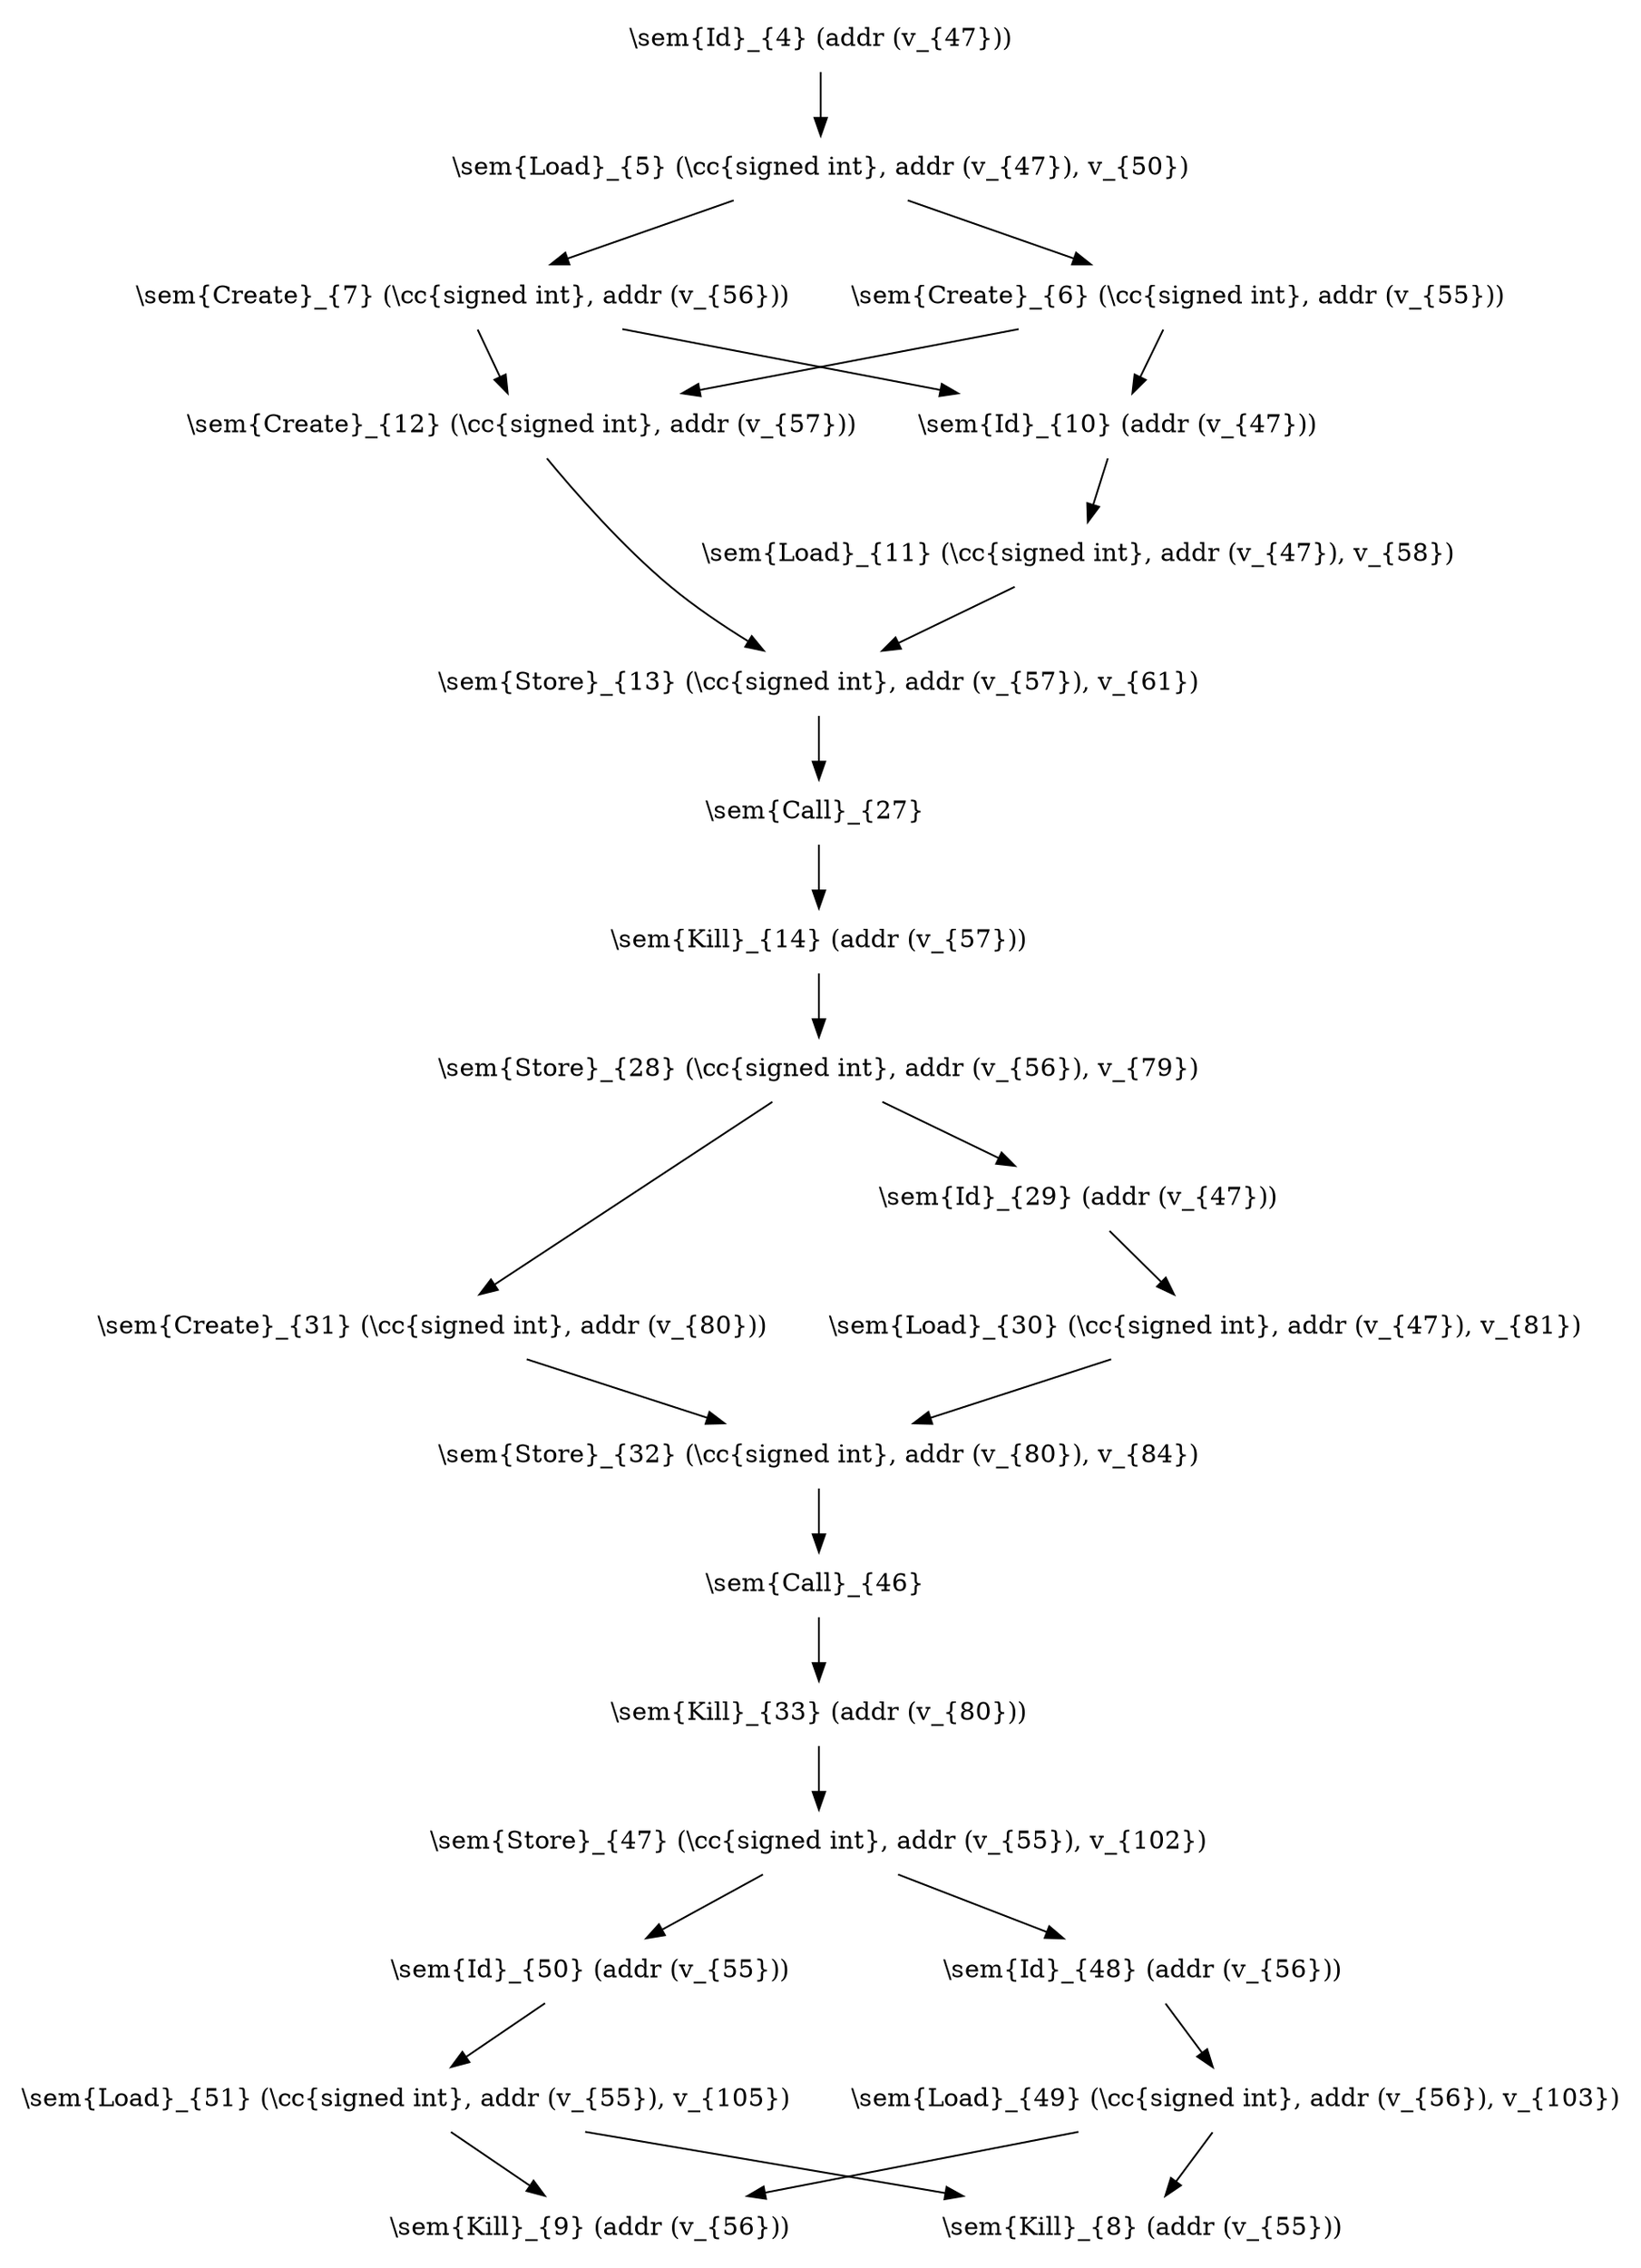 digraph G {d2tdocpreamble="\newcommand{\sem}[1]{\small{\textsf{#1}}}\newcommand{\cc}[1]{\text{\footnotesize\ttfamily{#1}}}"; node [shape=none]; v2_51 [label="\\sem{Load}_{51} (\\cc{signed int}, addr (v_{55}), v_{105})"]; v2_50 [label="\\sem{Id}_{50} (addr (v_{55}))"]; v2_49 [label="\\sem{Load}_{49} (\\cc{signed int}, addr (v_{56}), v_{103})"]; v2_48 [label="\\sem{Id}_{48} (addr (v_{56}))"]; v2_47 [label="\\sem{Store}_{47} (\\cc{signed int}, addr (v_{55}), v_{102})"]; v2_46 [label="\\sem{Call}_{46} "]; v2_33 [label="\\sem{Kill}_{33} (addr (v_{80}))"]; v2_32 [label="\\sem{Store}_{32} (\\cc{signed int}, addr (v_{80}), v_{84})"]; v2_31 [label="\\sem{Create}_{31} (\\cc{signed int}, addr (v_{80}))"]; v2_30 [label="\\sem{Load}_{30} (\\cc{signed int}, addr (v_{47}), v_{81})"]; v2_29 [label="\\sem{Id}_{29} (addr (v_{47}))"]; v2_28 [label="\\sem{Store}_{28} (\\cc{signed int}, addr (v_{56}), v_{79})"]; v2_27 [label="\\sem{Call}_{27} "]; v2_14 [label="\\sem{Kill}_{14} (addr (v_{57}))"]; v2_13 [label="\\sem{Store}_{13} (\\cc{signed int}, addr (v_{57}), v_{61})"]; v2_12 [label="\\sem{Create}_{12} (\\cc{signed int}, addr (v_{57}))"]; v2_11 [label="\\sem{Load}_{11} (\\cc{signed int}, addr (v_{47}), v_{58})"]; v2_10 [label="\\sem{Id}_{10} (addr (v_{47}))"]; v2_9 [label="\\sem{Kill}_{9} (addr (v_{56}))"]; v2_8 [label="\\sem{Kill}_{8} (addr (v_{55}))"]; v2_7 [label="\\sem{Create}_{7} (\\cc{signed int}, addr (v_{56}))"]; v2_6 [label="\\sem{Create}_{6} (\\cc{signed int}, addr (v_{55}))"]; v2_5 [label="\\sem{Load}_{5} (\\cc{signed int}, addr (v_{47}), v_{50})"]; v2_4 [label="\\sem{Id}_{4} (addr (v_{47}))"]; v2_51 -> v2_9; v2_51 -> v2_8; v2_50 -> v2_51; v2_49 -> v2_9; v2_49 -> v2_8; v2_48 -> v2_49; v2_47 -> v2_50; v2_47 -> v2_48; v2_46 -> v2_33; v2_33 -> v2_47; v2_32 -> v2_46; v2_31 -> v2_32; v2_30 -> v2_32; v2_29 -> v2_30; v2_28 -> v2_31; v2_28 -> v2_29; v2_27 -> v2_14; v2_14 -> v2_28; v2_13 -> v2_27; v2_12 -> v2_13; v2_11 -> v2_13; v2_10 -> v2_11; v2_7 -> v2_12; v2_7 -> v2_10; v2_6 -> v2_12; v2_6 -> v2_10; v2_5 -> v2_7; v2_5 -> v2_6; v2_4 -> v2_5; }